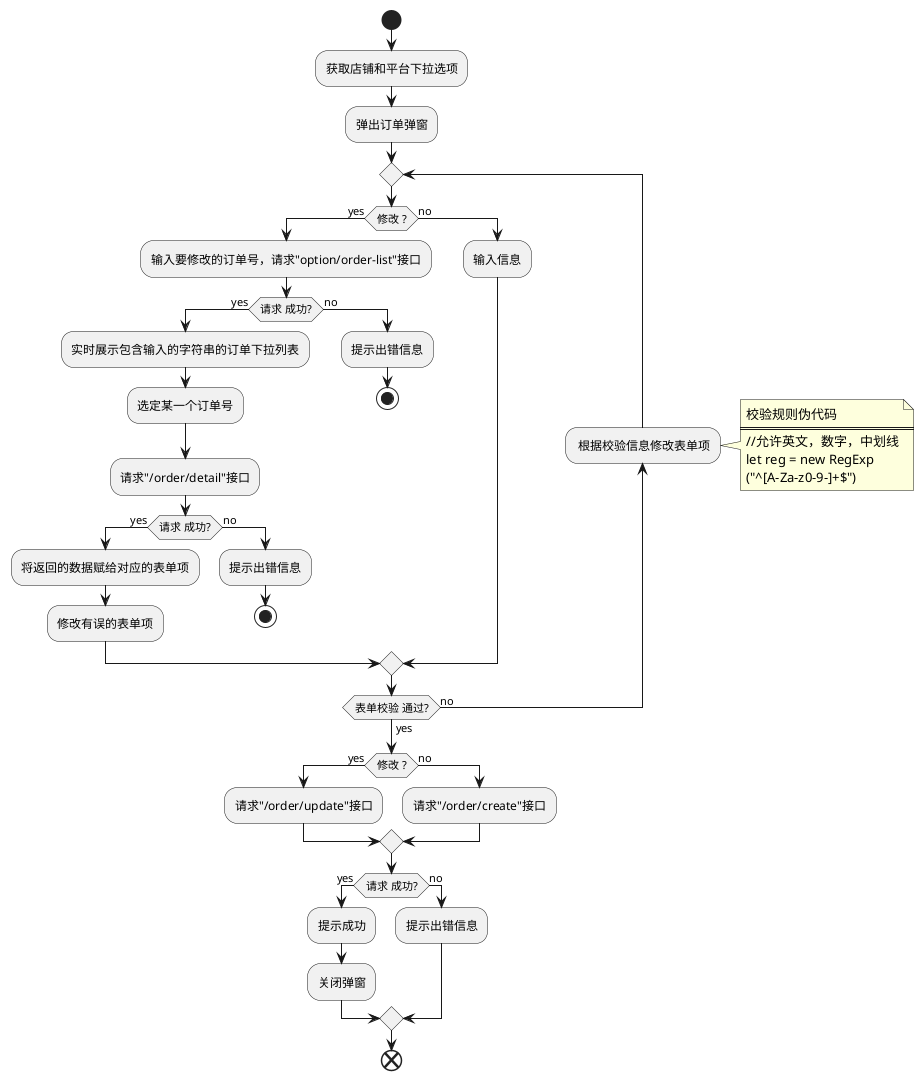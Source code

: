 @startuml

start
:获取店铺和平台下拉选项;
:弹出订单弹窗;
repeat 
if(修改 ?) then (yes)
  :输入要修改的订单号，请求"option/order-list"接口;
  if(请求 成功?) then (yes)
    :实时展示包含输入的字符串的订单下拉列表;
    :选定某一个订单号;
    :请求"/order/detail"接口;
    if(请求 成功?) then (yes)
      :将返回的数据赋给对应的表单项;
      :修改有误的表单项;
    else (no)
      :提示出错信息;
      stop
    endif
  else (no)
    :提示出错信息;
    stop
  endif
else (no)
  :输入信息;
endif
backward: 根据校验信息修改表单项;
repeat while (表单校验 通过?) is (no) not (yes)
note right
  校验规则伪代码
  ====
  //允许英文，数字，中划线
  let reg = new RegExp
  ("^[A-Za-z0-9-]+$")
end note
if(修改 ?) then (yes)
  :请求"/order/update"接口;
else (no)
  :请求"/order/create"接口;
endif
if(请求 成功?) then (yes)
  :提示成功;
  :关闭弹窗;
else (no)
  :提示出错信息;
endif
end

@enduml